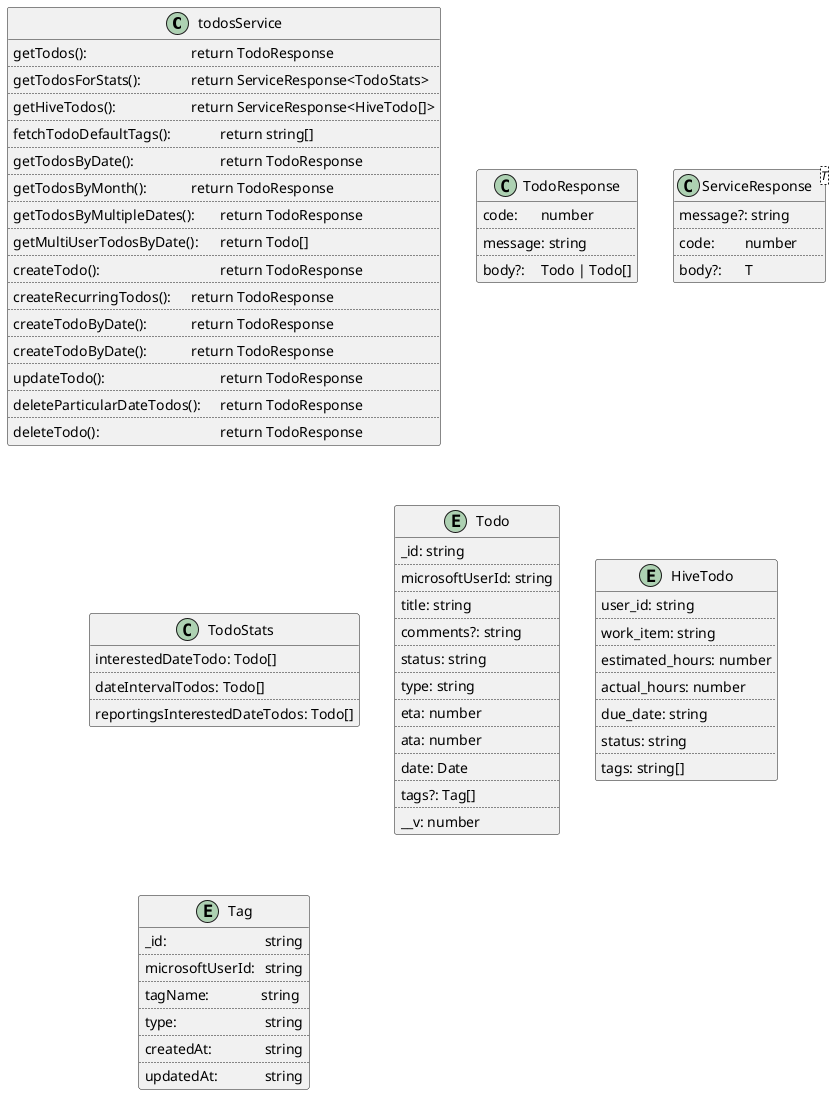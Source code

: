 @startuml CommonTagClassDiagram

class todosService {
  getTodos(): \t\t\t\t return TodoResponse
  ..
  getTodosForStats(): \t\t return ServiceResponse<TodoStats>
  ..
  getHiveTodos(): \t\t\t return ServiceResponse<HiveTodo[]>
  ..
  fetchTodoDefaultTags(): \t\t return string[]
  ..
  getTodosByDate(): \t\t\t return TodoResponse
  ..
  getTodosByMonth(): \t\t return TodoResponse
  ..
  getTodosByMultipleDates(): \t return TodoResponse
  ..
  getMultiUserTodosByDate(): \t return Todo[]
  ..
  createTodo(): \t\t\t\t return TodoResponse
  ..
  createRecurringTodos(): \t return TodoResponse
  ..
  createTodoByDate(): \t\t return TodoResponse
  ..
  createTodoByDate(): \t\t return TodoResponse
  ..
  updateTodo(): \t\t\t\t return TodoResponse
  ..
  deleteParticularDateTodos(): \t return TodoResponse
  ..
  deleteTodo(): \t\t\t\t return TodoResponse
}

class TodoResponse{
    code:\tnumber
    ..
    message: string
    ..
    body?:\tTodo | Todo[]
}

class ServiceResponse<T>{
  message?: string
  ..
  code: \t  number
  ..
  body?: \t  T
}

class TodoStats{
  interestedDateTodo: Todo[]
  ..
  dateIntervalTodos: Todo[]
  ..
  reportingsInterestedDateTodos: Todo[]
}

entity Todo{
  _id: string
  ..
  microsoftUserId: string
  ..
  title: string
  ..
  comments?: string
  ..
  status: string
  ..
  type: string
  ..
  eta: number
  ..
  ata: number
  ..
  date: Date
  ..
  tags?: Tag[]
  ..
  __v: number
}

entity HiveTodo{
  user_id: string
  ..
  work_item: string
  ..
  estimated_hours: number
  ..
  actual_hours: number
  ..
  due_date: string
  ..
  status: string
  ..
  tags: string[]
}


entity Tag{
    _id: \t\t\t\t string
    ..
    microsoftUserId: \t string
    ..
    tagName: \t\tstring 
    ..
    type: \t\t\t string
    ..
    createdAt: \t\t string
    ..
    updatedAt: \t\t string
}

@endumlsss
